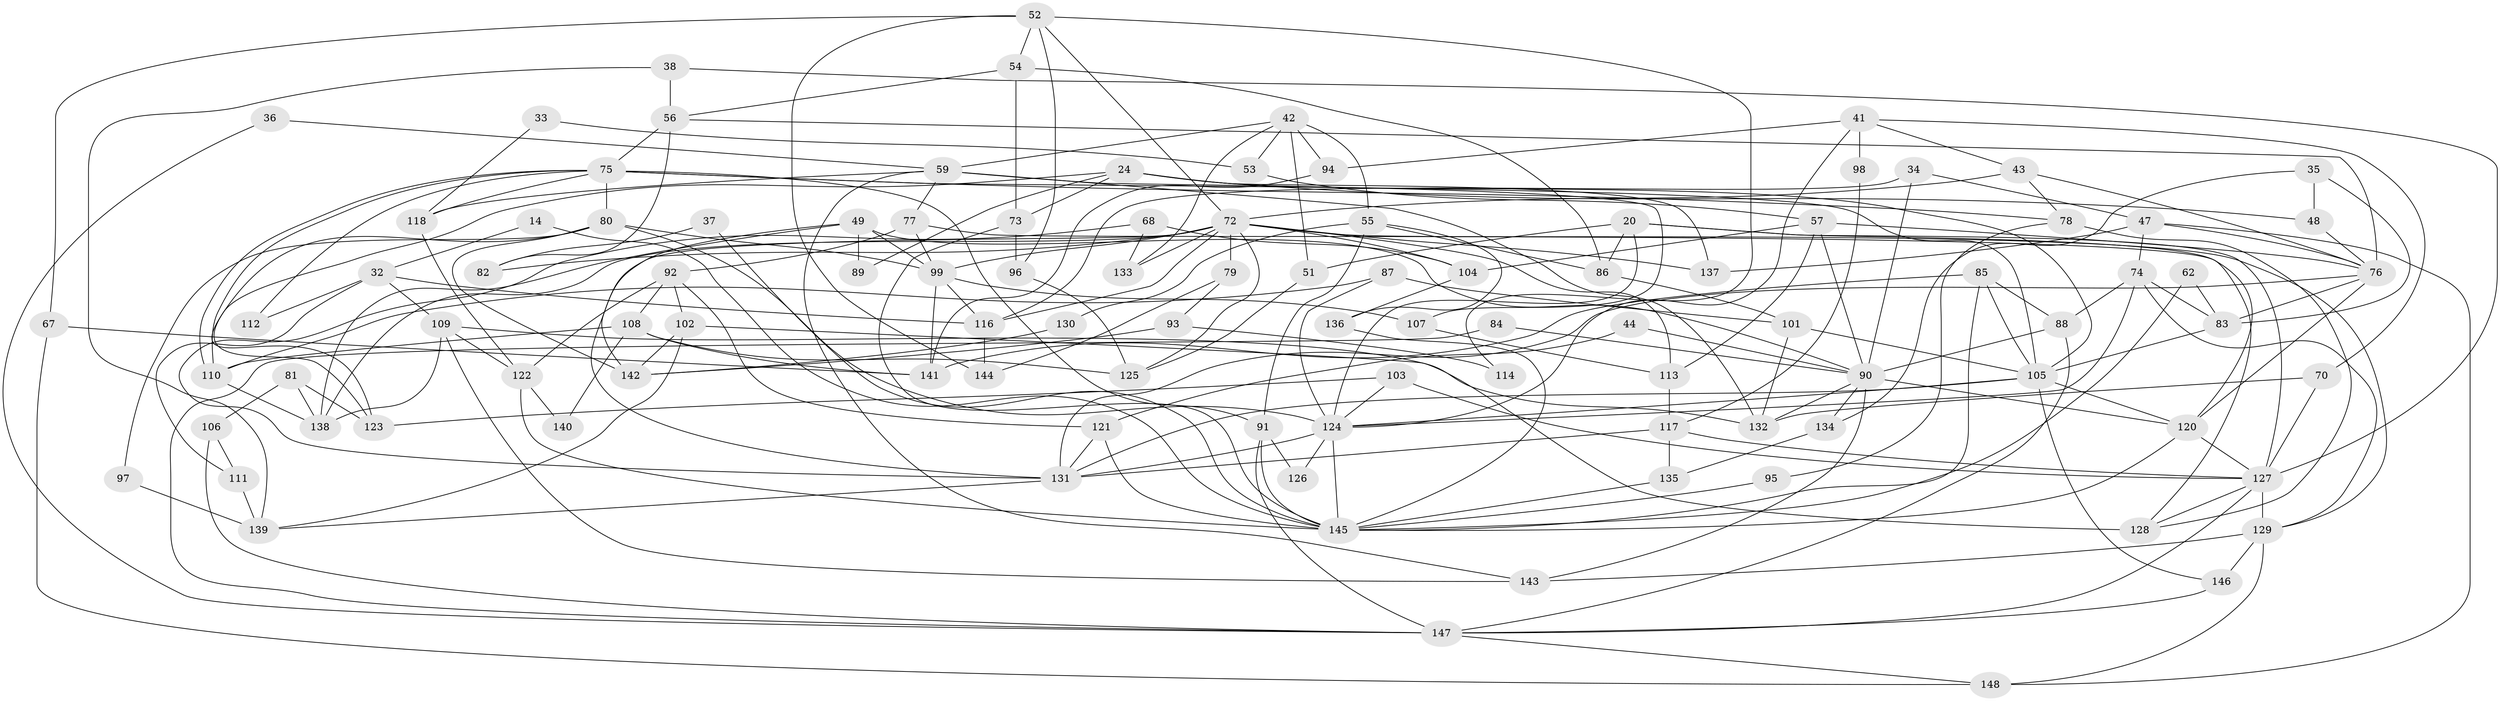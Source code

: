 // original degree distribution, {5: 0.1891891891891892, 3: 0.30405405405405406, 4: 0.23648648648648649, 2: 0.12837837837837837, 6: 0.08108108108108109, 7: 0.0472972972972973, 9: 0.013513513513513514}
// Generated by graph-tools (version 1.1) at 2025/54/03/04/25 21:54:01]
// undirected, 103 vertices, 226 edges
graph export_dot {
graph [start="1"]
  node [color=gray90,style=filled];
  14;
  20;
  24 [super="+22+16"];
  32;
  33;
  34;
  35;
  36;
  37;
  38 [super="+13"];
  41;
  42 [super="+39"];
  43;
  44;
  47;
  48;
  49;
  51 [super="+40"];
  52;
  53;
  54;
  55;
  56;
  57 [super="+11"];
  59 [super="+3+1"];
  62;
  67;
  68;
  70;
  72 [super="+71+50"];
  73;
  74;
  75;
  76 [super="+25"];
  77;
  78;
  79 [super="+64"];
  80 [super="+31"];
  81;
  82;
  83;
  84;
  85;
  86;
  87;
  88;
  89;
  90 [super="+63"];
  91;
  92 [super="+18+61"];
  93;
  94;
  95;
  96;
  97;
  98;
  99 [super="+6"];
  101;
  102;
  103;
  104;
  105 [super="+69"];
  106;
  107;
  108 [super="+17"];
  109;
  110;
  111 [super="+60"];
  112;
  113;
  114;
  116 [super="+66"];
  117 [super="+4"];
  118;
  120 [super="+2+58"];
  121 [super="+27"];
  122;
  123;
  124 [super="+15+100"];
  125;
  126;
  127 [super="+5+45"];
  128;
  129 [super="+119"];
  130;
  131 [super="+115"];
  132;
  133;
  134;
  135 [super="+9"];
  136;
  137;
  138 [super="+21"];
  139;
  140;
  141 [super="+65"];
  142;
  143;
  144;
  145 [super="+46+26"];
  146;
  147 [super="+30"];
  148;
  14 -- 32;
  14 -- 145;
  20 -- 51 [weight=2];
  20 -- 86;
  20 -- 124 [weight=2];
  20 -- 120;
  20 -- 127;
  24 -- 137;
  24 -- 73;
  24 -- 105 [weight=2];
  24 -- 48;
  24 -- 89;
  24 -- 123;
  32 -- 109;
  32 -- 111;
  32 -- 112;
  32 -- 116;
  33 -- 118;
  33 -- 53;
  34 -- 47;
  34 -- 116;
  34 -- 90;
  35 -- 83;
  35 -- 48;
  35 -- 134;
  36 -- 147;
  36 -- 59;
  37 -- 145;
  37 -- 82;
  38 -- 139;
  38 -- 56;
  38 -- 127;
  41 -- 94;
  41 -- 43;
  41 -- 70;
  41 -- 98;
  41 -- 124;
  42 -- 55;
  42 -- 51 [weight=2];
  42 -- 53;
  42 -- 94;
  42 -- 133;
  42 -- 59;
  43 -- 78;
  43 -- 72;
  43 -- 76;
  44 -- 121;
  44 -- 90;
  47 -- 148;
  47 -- 74;
  47 -- 137;
  47 -- 76;
  48 -- 76;
  49 -- 99;
  49 -- 89;
  49 -- 90;
  49 -- 142;
  49 -- 138;
  51 -- 125;
  52 -- 67;
  52 -- 96;
  52 -- 54;
  52 -- 72;
  52 -- 114;
  52 -- 144;
  53 -- 57;
  54 -- 86;
  54 -- 56;
  54 -- 73;
  55 -- 136;
  55 -- 91;
  55 -- 86;
  55 -- 130;
  56 -- 75;
  56 -- 76;
  56 -- 82;
  57 -- 113;
  57 -- 104;
  57 -- 76;
  57 -- 90;
  59 -- 107;
  59 -- 143;
  59 -- 132 [weight=2];
  59 -- 118;
  59 -- 77;
  62 -- 145;
  62 -- 83;
  67 -- 141;
  67 -- 148;
  68 -- 104;
  68 -- 131;
  68 -- 133;
  70 -- 132;
  70 -- 127;
  72 -- 131 [weight=2];
  72 -- 113 [weight=2];
  72 -- 129 [weight=2];
  72 -- 133;
  72 -- 137;
  72 -- 104;
  72 -- 79 [weight=2];
  72 -- 82;
  72 -- 116;
  72 -- 99;
  72 -- 138;
  72 -- 125;
  73 -- 96;
  73 -- 145;
  74 -- 83;
  74 -- 88;
  74 -- 124;
  74 -- 129;
  75 -- 110;
  75 -- 110;
  75 -- 91;
  75 -- 78;
  75 -- 112;
  75 -- 118;
  75 -- 105;
  75 -- 80;
  76 -- 120;
  76 -- 131 [weight=2];
  76 -- 83;
  77 -- 128;
  77 -- 92;
  77 -- 99;
  78 -- 128;
  78 -- 95;
  79 -- 144;
  79 -- 93;
  80 -- 99;
  80 -- 123;
  80 -- 142;
  80 -- 124 [weight=2];
  80 -- 97;
  81 -- 123;
  81 -- 138;
  81 -- 106;
  83 -- 105 [weight=2];
  84 -- 147;
  84 -- 90;
  85 -- 88;
  85 -- 105;
  85 -- 141;
  85 -- 145;
  86 -- 101;
  87 -- 101;
  87 -- 110;
  87 -- 124;
  88 -- 90;
  88 -- 147;
  90 -- 132;
  90 -- 134;
  90 -- 120;
  90 -- 143;
  91 -- 147;
  91 -- 126;
  91 -- 145;
  92 -- 108;
  92 -- 122;
  92 -- 102 [weight=2];
  92 -- 121;
  93 -- 142;
  93 -- 114;
  94 -- 141;
  95 -- 145;
  96 -- 125;
  97 -- 139;
  98 -- 117;
  99 -- 107;
  99 -- 116 [weight=2];
  99 -- 141 [weight=2];
  101 -- 105 [weight=2];
  101 -- 132;
  102 -- 142;
  102 -- 139;
  102 -- 128;
  103 -- 123;
  103 -- 127;
  103 -- 124;
  104 -- 136;
  105 -- 120;
  105 -- 146;
  105 -- 124;
  105 -- 131;
  106 -- 111;
  106 -- 147;
  107 -- 113;
  108 -- 125;
  108 -- 140;
  108 -- 141;
  108 -- 110;
  109 -- 143;
  109 -- 122;
  109 -- 132;
  109 -- 138;
  110 -- 138;
  111 -- 139 [weight=2];
  113 -- 117 [weight=2];
  116 -- 144;
  117 -- 131;
  117 -- 135;
  117 -- 127;
  118 -- 122;
  120 -- 145 [weight=2];
  120 -- 127;
  121 -- 131;
  121 -- 145 [weight=2];
  122 -- 140;
  122 -- 145;
  124 -- 126;
  124 -- 145 [weight=3];
  124 -- 131;
  127 -- 128;
  127 -- 147;
  127 -- 129 [weight=2];
  129 -- 146;
  129 -- 148;
  129 -- 143;
  130 -- 142;
  131 -- 139;
  134 -- 135;
  135 -- 145;
  136 -- 145;
  146 -- 147;
  147 -- 148;
}
